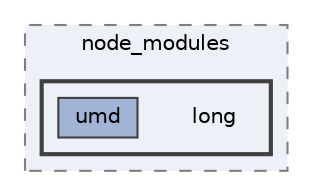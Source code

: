 digraph "long"
{
 // INTERACTIVE_SVG=YES
 // LATEX_PDF_SIZE
  bgcolor="transparent";
  edge [fontname=Helvetica,fontsize=10,labelfontname=Helvetica,labelfontsize=10];
  node [fontname=Helvetica,fontsize=10,shape=box,height=0.2,width=0.4];
  compound=true
  subgraph clusterdir_a7123d6b295578c61fe01482133a4996 {
    graph [ bgcolor="#edf0f7", pencolor="grey50", label="node_modules", fontname=Helvetica,fontsize=10 style="filled,dashed", URL="dir_a7123d6b295578c61fe01482133a4996.html",tooltip=""]
  subgraph clusterdir_173ace8e22312f0b95e09949ac0050d3 {
    graph [ bgcolor="#edf0f7", pencolor="grey25", label="", fontname=Helvetica,fontsize=10 style="filled,bold", URL="dir_173ace8e22312f0b95e09949ac0050d3.html",tooltip=""]
    dir_173ace8e22312f0b95e09949ac0050d3 [shape=plaintext, label="long"];
  dir_319db4544b799ff28ba8ff88872b50b9 [label="umd", fillcolor="#a2b4d6", color="grey25", style="filled", URL="dir_319db4544b799ff28ba8ff88872b50b9.html",tooltip=""];
  }
  }
}
